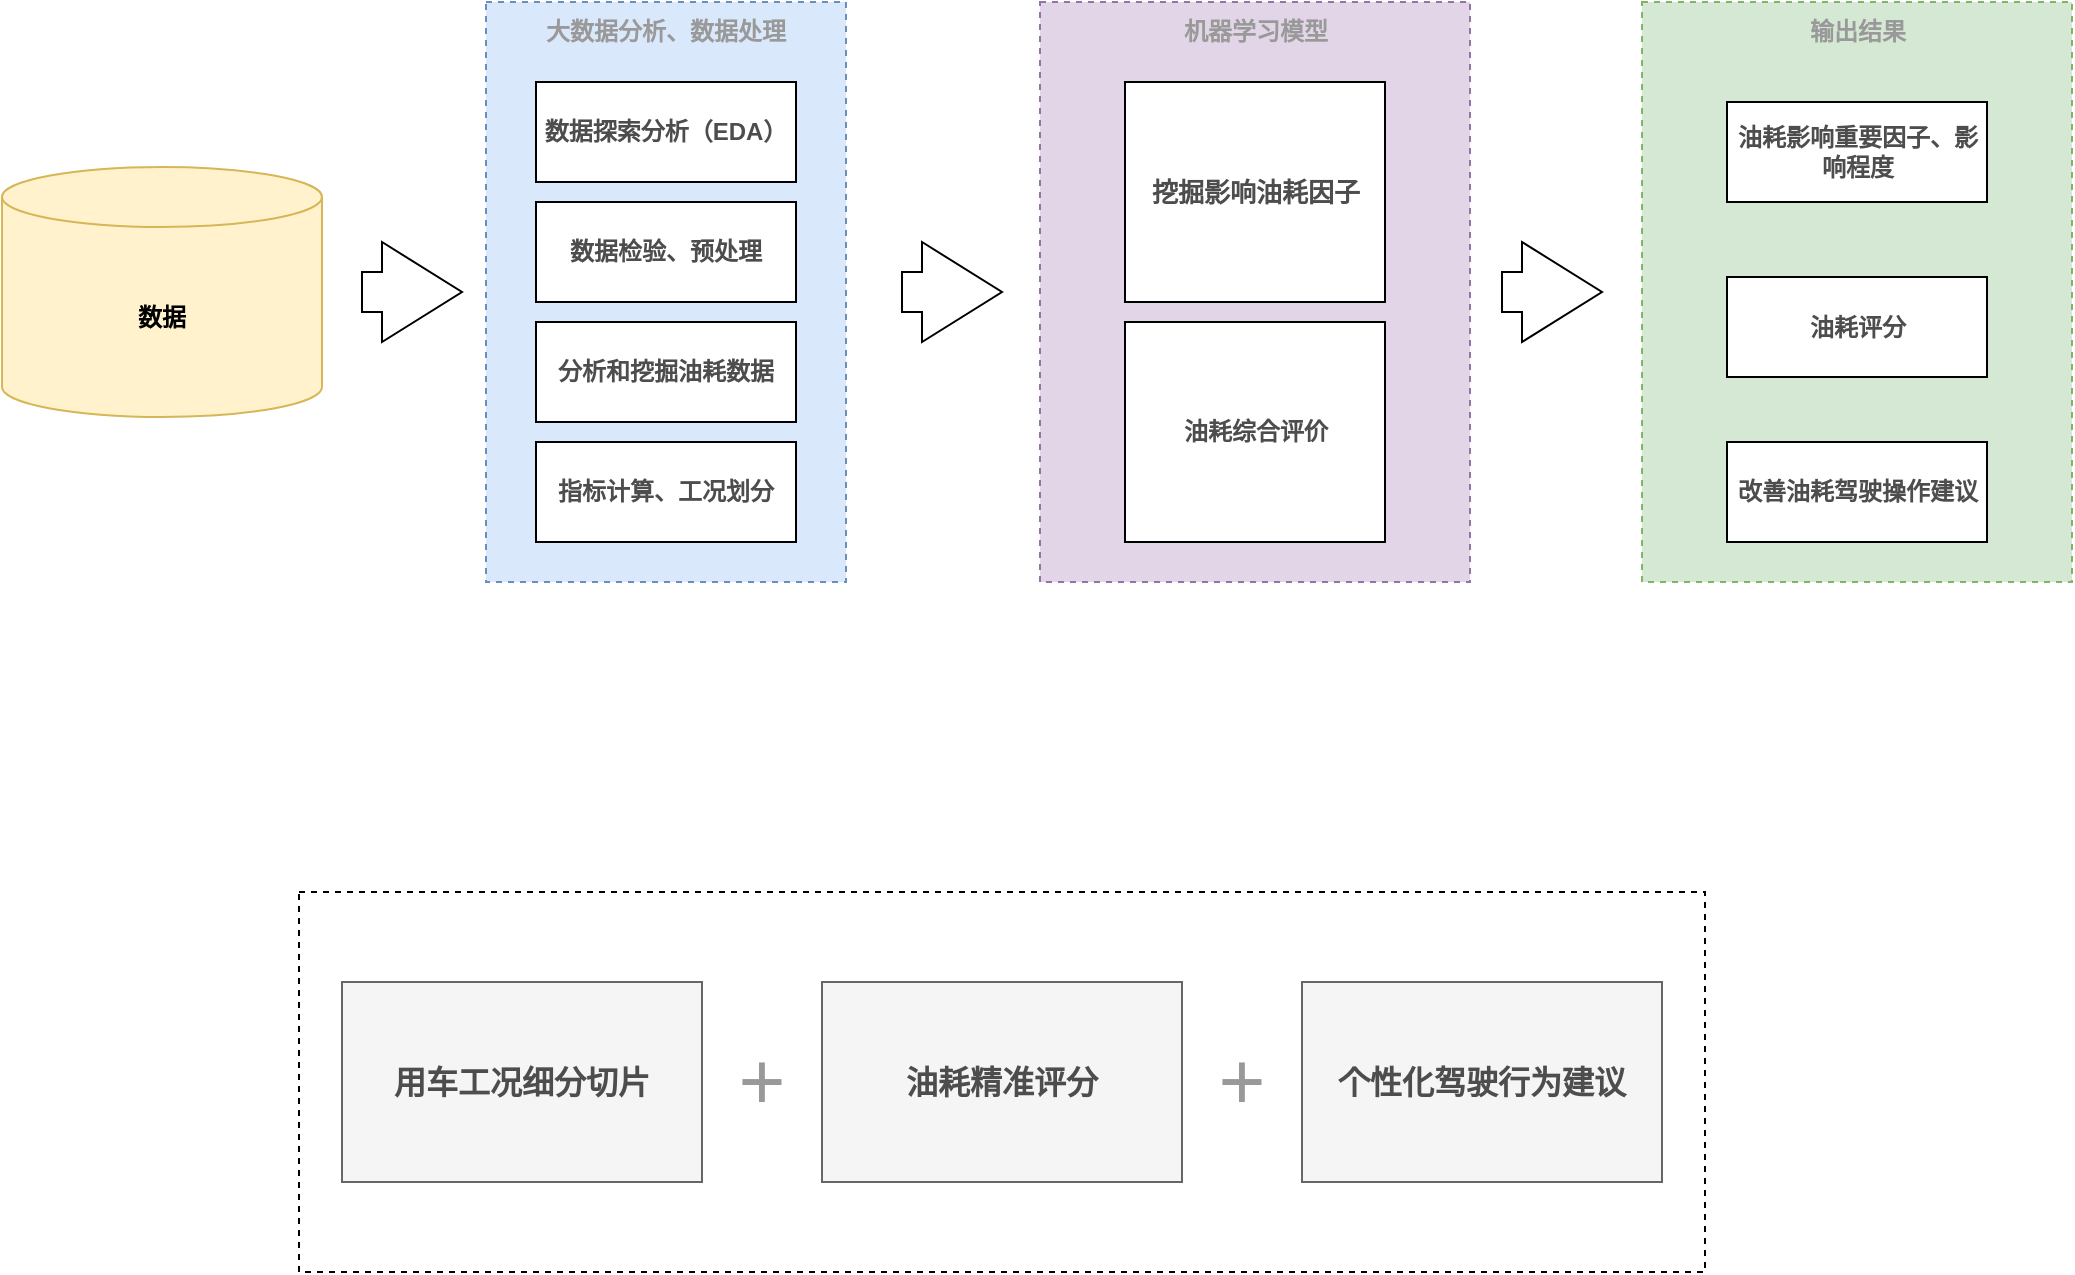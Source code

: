 <mxfile version="20.2.8" type="github">
  <diagram id="Ei3mppDBeiuE7yWcJAJr" name="Page-1">
    <mxGraphModel dx="1422" dy="762" grid="1" gridSize="10" guides="1" tooltips="1" connect="1" arrows="1" fold="1" page="1" pageScale="1" pageWidth="827" pageHeight="1169" math="0" shadow="0">
      <root>
        <mxCell id="0" />
        <mxCell id="1" parent="0" />
        <mxCell id="6RCyKZ0J1g51VHhvltjI-33" value="" style="rounded=0;whiteSpace=wrap;html=1;dashed=1;fontFamily=Tahoma;fontSize=42;fontColor=#999999;" vertex="1" parent="1">
          <mxGeometry x="178.5" y="665" width="703" height="190" as="geometry" />
        </mxCell>
        <mxCell id="6RCyKZ0J1g51VHhvltjI-25" value="" style="rounded=0;whiteSpace=wrap;html=1;dashed=1;fillColor=#d5e8d4;strokeColor=#82b366;" vertex="1" parent="1">
          <mxGeometry x="850" y="220" width="215" height="290" as="geometry" />
        </mxCell>
        <mxCell id="6RCyKZ0J1g51VHhvltjI-15" value="" style="rounded=0;whiteSpace=wrap;html=1;dashed=1;fillColor=#e1d5e7;strokeColor=#9673a6;" vertex="1" parent="1">
          <mxGeometry x="549" y="220" width="215" height="290" as="geometry" />
        </mxCell>
        <mxCell id="6RCyKZ0J1g51VHhvltjI-10" value="" style="rounded=0;whiteSpace=wrap;html=1;dashed=1;fillColor=#dae8fc;strokeColor=#6c8ebf;" vertex="1" parent="1">
          <mxGeometry x="272" y="220" width="180" height="290" as="geometry" />
        </mxCell>
        <mxCell id="6RCyKZ0J1g51VHhvltjI-1" value="数据探索分析（EDA）" style="rounded=0;whiteSpace=wrap;html=1;fontStyle=1;fontColor=#4D4D4D;" vertex="1" parent="1">
          <mxGeometry x="297" y="260" width="130" height="50" as="geometry" />
        </mxCell>
        <mxCell id="6RCyKZ0J1g51VHhvltjI-2" value="数据" style="shape=cylinder3;whiteSpace=wrap;html=1;boundedLbl=1;backgroundOutline=1;size=15;fontStyle=1;fillColor=#fff2cc;strokeColor=#d6b656;" vertex="1" parent="1">
          <mxGeometry x="30" y="302.5" width="160" height="125" as="geometry" />
        </mxCell>
        <mxCell id="6RCyKZ0J1g51VHhvltjI-5" value="分析和挖掘油耗数据" style="rounded=0;whiteSpace=wrap;html=1;fontStyle=1;fontColor=#4D4D4D;" vertex="1" parent="1">
          <mxGeometry x="297" y="380" width="130" height="50" as="geometry" />
        </mxCell>
        <mxCell id="6RCyKZ0J1g51VHhvltjI-7" value="数据检验、预处理" style="rounded=0;whiteSpace=wrap;html=1;fontStyle=1;fontColor=#4D4D4D;" vertex="1" parent="1">
          <mxGeometry x="297" y="320" width="130" height="50" as="geometry" />
        </mxCell>
        <mxCell id="6RCyKZ0J1g51VHhvltjI-8" value="指标计算、工况划分" style="rounded=0;whiteSpace=wrap;html=1;fontStyle=1;fontColor=#4D4D4D;" vertex="1" parent="1">
          <mxGeometry x="297" y="440" width="130" height="50" as="geometry" />
        </mxCell>
        <mxCell id="6RCyKZ0J1g51VHhvltjI-11" value="大数据分析、数据处理" style="text;html=1;strokeColor=none;fillColor=none;align=center;verticalAlign=middle;whiteSpace=wrap;rounded=0;dashed=1;fontStyle=1;fontColor=#999999;" vertex="1" parent="1">
          <mxGeometry x="287" y="220" width="150" height="30" as="geometry" />
        </mxCell>
        <mxCell id="6RCyKZ0J1g51VHhvltjI-13" value="&lt;span style=&quot;&quot;&gt;油耗综合评价&lt;/span&gt;" style="rounded=0;whiteSpace=wrap;html=1;fontStyle=1;fontColor=#4D4D4D;" vertex="1" parent="1">
          <mxGeometry x="591.5" y="380" width="130" height="110" as="geometry" />
        </mxCell>
        <mxCell id="6RCyKZ0J1g51VHhvltjI-14" value="&lt;span style=&quot;font-size: 13px;&quot;&gt;挖掘影响油耗因子&lt;/span&gt;" style="rounded=0;whiteSpace=wrap;html=1;fontStyle=1;fontColor=#4D4D4D;fontSize=13;" vertex="1" parent="1">
          <mxGeometry x="591.5" y="260" width="130" height="110" as="geometry" />
        </mxCell>
        <mxCell id="6RCyKZ0J1g51VHhvltjI-16" value="机器学习模型" style="text;html=1;strokeColor=none;fillColor=none;align=center;verticalAlign=middle;whiteSpace=wrap;rounded=0;dashed=1;fontStyle=1;fontColor=#999999;" vertex="1" parent="1">
          <mxGeometry x="581.5" y="220" width="150" height="30" as="geometry" />
        </mxCell>
        <mxCell id="6RCyKZ0J1g51VHhvltjI-18" value="油耗&lt;span style=&quot;&quot;&gt;影响重要因子、影响程度&lt;/span&gt;" style="rounded=0;whiteSpace=wrap;html=1;fontStyle=1;fontColor=#4D4D4D;" vertex="1" parent="1">
          <mxGeometry x="892.5" y="270" width="130" height="50" as="geometry" />
        </mxCell>
        <mxCell id="6RCyKZ0J1g51VHhvltjI-19" value="油耗评分" style="rounded=0;whiteSpace=wrap;html=1;fontStyle=1;fontColor=#4D4D4D;" vertex="1" parent="1">
          <mxGeometry x="892.5" y="357.5" width="130" height="50" as="geometry" />
        </mxCell>
        <mxCell id="6RCyKZ0J1g51VHhvltjI-20" value="改善油耗驾驶操作建议" style="rounded=0;whiteSpace=wrap;html=1;fontStyle=1;fontColor=#4D4D4D;" vertex="1" parent="1">
          <mxGeometry x="892.5" y="440" width="130" height="50" as="geometry" />
        </mxCell>
        <mxCell id="6RCyKZ0J1g51VHhvltjI-21" value="" style="html=1;shadow=0;dashed=0;align=center;verticalAlign=middle;shape=mxgraph.arrows2.arrow;dy=0.6;dx=40;notch=0;fontColor=#4D4D4D;" vertex="1" parent="1">
          <mxGeometry x="210" y="340" width="50" height="50" as="geometry" />
        </mxCell>
        <mxCell id="6RCyKZ0J1g51VHhvltjI-22" value="" style="html=1;shadow=0;dashed=0;align=center;verticalAlign=middle;shape=mxgraph.arrows2.arrow;dy=0.6;dx=40;notch=0;fontColor=#4D4D4D;" vertex="1" parent="1">
          <mxGeometry x="480" y="340" width="50" height="50" as="geometry" />
        </mxCell>
        <mxCell id="6RCyKZ0J1g51VHhvltjI-23" value="" style="html=1;shadow=0;dashed=0;align=center;verticalAlign=middle;shape=mxgraph.arrows2.arrow;dy=0.6;dx=40;notch=0;fontColor=#4D4D4D;" vertex="1" parent="1">
          <mxGeometry x="780" y="340" width="50" height="50" as="geometry" />
        </mxCell>
        <mxCell id="6RCyKZ0J1g51VHhvltjI-26" value="输出结果" style="text;html=1;strokeColor=none;fillColor=none;align=center;verticalAlign=middle;whiteSpace=wrap;rounded=0;dashed=1;fontStyle=1;fontColor=#999999;" vertex="1" parent="1">
          <mxGeometry x="882.5" y="220" width="150" height="30" as="geometry" />
        </mxCell>
        <mxCell id="6RCyKZ0J1g51VHhvltjI-27" value="用车工况细分切片" style="rounded=0;whiteSpace=wrap;html=1;fontStyle=1;fontSize=16;fillColor=#f5f5f5;strokeColor=#666666;fontColor=#4D4D4D;fontFamily=Tahoma;" vertex="1" parent="1">
          <mxGeometry x="200" y="710" width="180" height="100" as="geometry" />
        </mxCell>
        <mxCell id="6RCyKZ0J1g51VHhvltjI-29" value="油耗精准评分" style="rounded=0;whiteSpace=wrap;html=1;fontStyle=1;fontSize=16;fillColor=#f5f5f5;strokeColor=#666666;fontColor=#4D4D4D;fontFamily=Tahoma;" vertex="1" parent="1">
          <mxGeometry x="440" y="710" width="180" height="100" as="geometry" />
        </mxCell>
        <mxCell id="6RCyKZ0J1g51VHhvltjI-30" value="个性化驾驶行为建议" style="rounded=0;whiteSpace=wrap;html=1;fontStyle=1;fontSize=16;fillColor=#f5f5f5;strokeColor=#666666;fontColor=#4D4D4D;fontFamily=Tahoma;" vertex="1" parent="1">
          <mxGeometry x="680" y="710" width="180" height="100" as="geometry" />
        </mxCell>
        <mxCell id="6RCyKZ0J1g51VHhvltjI-31" value="&lt;font color=&quot;#999999&quot;&gt;+&lt;/font&gt;" style="text;html=1;strokeColor=none;fillColor=none;align=center;verticalAlign=middle;whiteSpace=wrap;rounded=0;dashed=1;fontSize=42;fontColor=#4D4D4D;fontStyle=1;fontFamily=Tahoma;" vertex="1" parent="1">
          <mxGeometry x="380" y="745" width="60" height="30" as="geometry" />
        </mxCell>
        <mxCell id="6RCyKZ0J1g51VHhvltjI-32" value="&lt;font color=&quot;#999999&quot;&gt;+&lt;/font&gt;" style="text;html=1;strokeColor=none;fillColor=none;align=center;verticalAlign=middle;whiteSpace=wrap;rounded=0;dashed=1;fontSize=42;fontColor=#4D4D4D;fontStyle=1;fontFamily=Tahoma;" vertex="1" parent="1">
          <mxGeometry x="620" y="745" width="60" height="30" as="geometry" />
        </mxCell>
      </root>
    </mxGraphModel>
  </diagram>
</mxfile>

